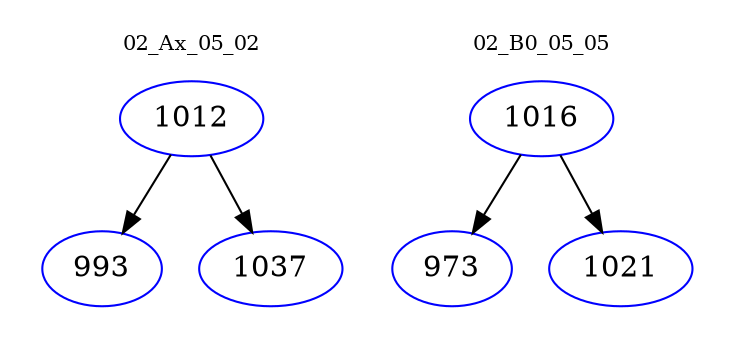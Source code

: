 digraph{
subgraph cluster_0 {
color = white
label = "02_Ax_05_02";
fontsize=10;
T0_1012 [label="1012", color="blue"]
T0_1012 -> T0_993 [color="black"]
T0_993 [label="993", color="blue"]
T0_1012 -> T0_1037 [color="black"]
T0_1037 [label="1037", color="blue"]
}
subgraph cluster_1 {
color = white
label = "02_B0_05_05";
fontsize=10;
T1_1016 [label="1016", color="blue"]
T1_1016 -> T1_973 [color="black"]
T1_973 [label="973", color="blue"]
T1_1016 -> T1_1021 [color="black"]
T1_1021 [label="1021", color="blue"]
}
}
